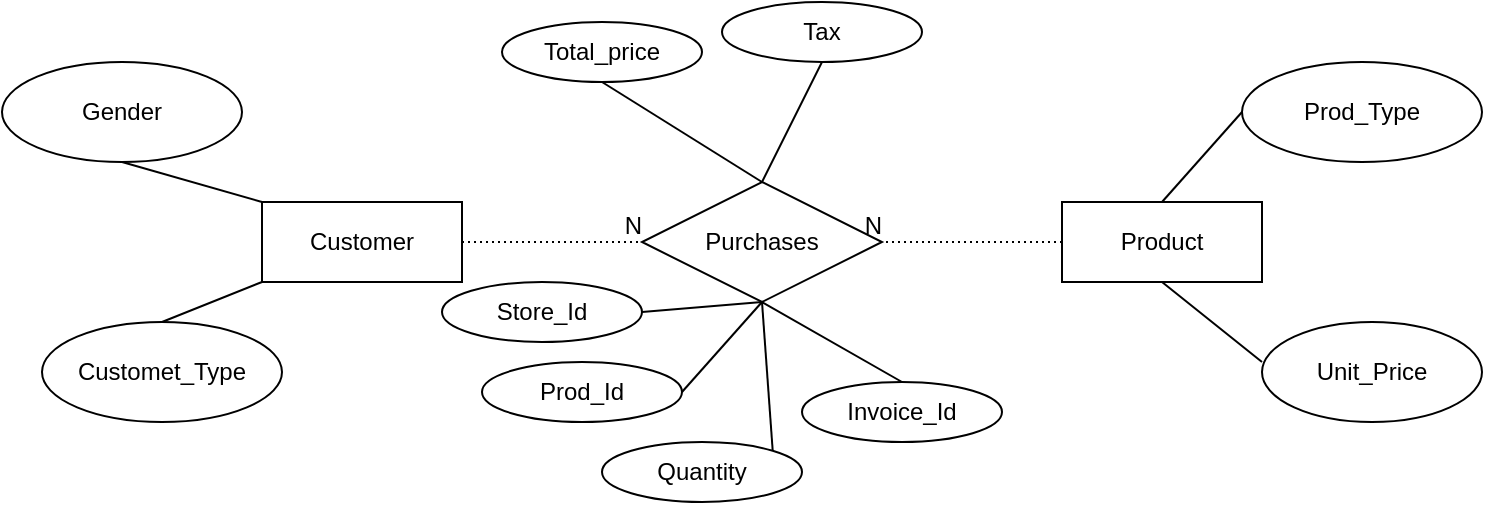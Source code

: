 <mxfile version="20.4.0" type="device"><diagram id="R2lEEEUBdFMjLlhIrx00" name="Page-1"><mxGraphModel dx="351" dy="589" grid="0" gridSize="10" guides="1" tooltips="1" connect="1" arrows="1" fold="1" page="0" pageScale="1" pageWidth="850" pageHeight="1100" math="0" shadow="0" extFonts="Permanent Marker^https://fonts.googleapis.com/css?family=Permanent+Marker"><root><mxCell id="0"/><mxCell id="1" parent="0"/><mxCell id="DljEhIX8zaWQZNmtiHN6-1" value="Customer" style="whiteSpace=wrap;html=1;align=center;" vertex="1" parent="1"><mxGeometry x="960" y="280" width="100" height="40" as="geometry"/></mxCell><mxCell id="DljEhIX8zaWQZNmtiHN6-3" value="Product" style="whiteSpace=wrap;html=1;align=center;" vertex="1" parent="1"><mxGeometry x="1360" y="280" width="100" height="40" as="geometry"/></mxCell><mxCell id="DljEhIX8zaWQZNmtiHN6-6" value="" style="endArrow=none;html=1;rounded=0;exitX=0.5;exitY=0;exitDx=0;exitDy=0;entryX=0;entryY=1;entryDx=0;entryDy=0;" edge="1" parent="1" source="DljEhIX8zaWQZNmtiHN6-9" target="DljEhIX8zaWQZNmtiHN6-1"><mxGeometry width="50" height="50" relative="1" as="geometry"><mxPoint x="910" y="330" as="sourcePoint"/><mxPoint x="1210" y="320" as="targetPoint"/></mxGeometry></mxCell><mxCell id="DljEhIX8zaWQZNmtiHN6-8" value="" style="endArrow=none;html=1;rounded=0;exitX=0;exitY=0;exitDx=0;exitDy=0;entryX=0.5;entryY=1;entryDx=0;entryDy=0;" edge="1" parent="1" source="DljEhIX8zaWQZNmtiHN6-1" target="DljEhIX8zaWQZNmtiHN6-10"><mxGeometry width="50" height="50" relative="1" as="geometry"><mxPoint x="930" y="360" as="sourcePoint"/><mxPoint x="940" y="260" as="targetPoint"/></mxGeometry></mxCell><mxCell id="DljEhIX8zaWQZNmtiHN6-9" value="Customet_Type" style="ellipse;whiteSpace=wrap;html=1;" vertex="1" parent="1"><mxGeometry x="850" y="340" width="120" height="50" as="geometry"/></mxCell><mxCell id="DljEhIX8zaWQZNmtiHN6-10" value="Gender" style="ellipse;whiteSpace=wrap;html=1;" vertex="1" parent="1"><mxGeometry x="830" y="210" width="120" height="50" as="geometry"/></mxCell><mxCell id="DljEhIX8zaWQZNmtiHN6-12" value="Purchases" style="shape=rhombus;perimeter=rhombusPerimeter;whiteSpace=wrap;html=1;align=center;" vertex="1" parent="1"><mxGeometry x="1150" y="270" width="120" height="60" as="geometry"/></mxCell><mxCell id="DljEhIX8zaWQZNmtiHN6-18" value="Unit_Price" style="ellipse;whiteSpace=wrap;html=1;" vertex="1" parent="1"><mxGeometry x="1460" y="340" width="110" height="50" as="geometry"/></mxCell><mxCell id="DljEhIX8zaWQZNmtiHN6-19" value="Prod_Type" style="ellipse;whiteSpace=wrap;html=1;" vertex="1" parent="1"><mxGeometry x="1450" y="210" width="120" height="50" as="geometry"/></mxCell><mxCell id="DljEhIX8zaWQZNmtiHN6-40" value="" style="endArrow=none;html=1;rounded=0;dashed=1;dashPattern=1 2;exitX=1;exitY=0.5;exitDx=0;exitDy=0;entryX=0;entryY=0.5;entryDx=0;entryDy=0;" edge="1" parent="1" source="DljEhIX8zaWQZNmtiHN6-1" target="DljEhIX8zaWQZNmtiHN6-12"><mxGeometry relative="1" as="geometry"><mxPoint x="1070" y="290" as="sourcePoint"/><mxPoint x="1120" y="230" as="targetPoint"/></mxGeometry></mxCell><mxCell id="DljEhIX8zaWQZNmtiHN6-41" value="N" style="resizable=0;html=1;align=right;verticalAlign=bottom;" connectable="0" vertex="1" parent="DljEhIX8zaWQZNmtiHN6-40"><mxGeometry x="1" relative="1" as="geometry"/></mxCell><mxCell id="DljEhIX8zaWQZNmtiHN6-44" value="Invoice_Id" style="ellipse;whiteSpace=wrap;html=1;" vertex="1" parent="1"><mxGeometry x="1230" y="370" width="100" height="30" as="geometry"/></mxCell><mxCell id="DljEhIX8zaWQZNmtiHN6-45" value="Quantity" style="ellipse;whiteSpace=wrap;html=1;" vertex="1" parent="1"><mxGeometry x="1130" y="400" width="100" height="30" as="geometry"/></mxCell><mxCell id="DljEhIX8zaWQZNmtiHN6-46" value="Tax" style="ellipse;whiteSpace=wrap;html=1;" vertex="1" parent="1"><mxGeometry x="1190" y="180" width="100" height="30" as="geometry"/></mxCell><mxCell id="DljEhIX8zaWQZNmtiHN6-47" value="Total_price" style="ellipse;whiteSpace=wrap;html=1;" vertex="1" parent="1"><mxGeometry x="1080" y="190" width="100" height="30" as="geometry"/></mxCell><mxCell id="DljEhIX8zaWQZNmtiHN6-48" value="" style="endArrow=none;html=1;rounded=0;exitX=0.5;exitY=1;exitDx=0;exitDy=0;" edge="1" parent="1" source="DljEhIX8zaWQZNmtiHN6-47"><mxGeometry width="50" height="50" relative="1" as="geometry"><mxPoint x="920" y="350" as="sourcePoint"/><mxPoint x="1210" y="270" as="targetPoint"/></mxGeometry></mxCell><mxCell id="DljEhIX8zaWQZNmtiHN6-49" value="" style="endArrow=none;html=1;rounded=0;exitX=0.5;exitY=0;exitDx=0;exitDy=0;" edge="1" parent="1" source="DljEhIX8zaWQZNmtiHN6-44"><mxGeometry width="50" height="50" relative="1" as="geometry"><mxPoint x="1090" y="415" as="sourcePoint"/><mxPoint x="1210" y="330" as="targetPoint"/></mxGeometry></mxCell><mxCell id="DljEhIX8zaWQZNmtiHN6-50" value="" style="endArrow=none;html=1;rounded=0;exitX=0.5;exitY=1;exitDx=0;exitDy=0;entryX=0.5;entryY=0;entryDx=0;entryDy=0;" edge="1" parent="1" source="DljEhIX8zaWQZNmtiHN6-46" target="DljEhIX8zaWQZNmtiHN6-12"><mxGeometry width="50" height="50" relative="1" as="geometry"><mxPoint x="1180" y="510" as="sourcePoint"/><mxPoint x="1170" y="450" as="targetPoint"/></mxGeometry></mxCell><mxCell id="DljEhIX8zaWQZNmtiHN6-51" value="" style="endArrow=none;html=1;rounded=0;dashed=1;dashPattern=1 2;exitX=0;exitY=0.5;exitDx=0;exitDy=0;entryX=1;entryY=0.5;entryDx=0;entryDy=0;" edge="1" parent="1" source="DljEhIX8zaWQZNmtiHN6-3" target="DljEhIX8zaWQZNmtiHN6-12"><mxGeometry relative="1" as="geometry"><mxPoint x="1070" y="310" as="sourcePoint"/><mxPoint x="1160" y="310" as="targetPoint"/></mxGeometry></mxCell><mxCell id="DljEhIX8zaWQZNmtiHN6-52" value="N" style="resizable=0;html=1;align=right;verticalAlign=bottom;" connectable="0" vertex="1" parent="DljEhIX8zaWQZNmtiHN6-51"><mxGeometry x="1" relative="1" as="geometry"/></mxCell><mxCell id="DljEhIX8zaWQZNmtiHN6-53" value="" style="endArrow=none;html=1;rounded=0;exitX=0.5;exitY=1;exitDx=0;exitDy=0;entryX=1;entryY=0;entryDx=0;entryDy=0;" edge="1" parent="1" source="DljEhIX8zaWQZNmtiHN6-12" target="DljEhIX8zaWQZNmtiHN6-45"><mxGeometry width="50" height="50" relative="1" as="geometry"><mxPoint x="1250" y="220" as="sourcePoint"/><mxPoint x="1220" y="280" as="targetPoint"/></mxGeometry></mxCell><mxCell id="DljEhIX8zaWQZNmtiHN6-54" value="Store_Id" style="ellipse;whiteSpace=wrap;html=1;" vertex="1" parent="1"><mxGeometry x="1050" y="320" width="100" height="30" as="geometry"/></mxCell><mxCell id="DljEhIX8zaWQZNmtiHN6-56" value="Prod_Id" style="ellipse;whiteSpace=wrap;html=1;" vertex="1" parent="1"><mxGeometry x="1070" y="360" width="100" height="30" as="geometry"/></mxCell><mxCell id="DljEhIX8zaWQZNmtiHN6-57" value="" style="endArrow=none;html=1;rounded=0;entryX=1;entryY=0.5;entryDx=0;entryDy=0;" edge="1" parent="1" target="DljEhIX8zaWQZNmtiHN6-56"><mxGeometry width="50" height="50" relative="1" as="geometry"><mxPoint x="1210" y="330" as="sourcePoint"/><mxPoint x="1220" y="280" as="targetPoint"/></mxGeometry></mxCell><mxCell id="DljEhIX8zaWQZNmtiHN6-58" value="" style="endArrow=none;html=1;rounded=0;entryX=1;entryY=0.5;entryDx=0;entryDy=0;" edge="1" parent="1" target="DljEhIX8zaWQZNmtiHN6-54"><mxGeometry width="50" height="50" relative="1" as="geometry"><mxPoint x="1210" y="330" as="sourcePoint"/><mxPoint x="1180" y="385" as="targetPoint"/></mxGeometry></mxCell><mxCell id="DljEhIX8zaWQZNmtiHN6-59" value="" style="endArrow=none;html=1;rounded=0;exitX=0;exitY=0.5;exitDx=0;exitDy=0;entryX=0.5;entryY=0;entryDx=0;entryDy=0;" edge="1" parent="1" source="DljEhIX8zaWQZNmtiHN6-19" target="DljEhIX8zaWQZNmtiHN6-3"><mxGeometry width="50" height="50" relative="1" as="geometry"><mxPoint x="1250" y="220" as="sourcePoint"/><mxPoint x="1220" y="280" as="targetPoint"/></mxGeometry></mxCell><mxCell id="DljEhIX8zaWQZNmtiHN6-60" value="" style="endArrow=none;html=1;rounded=0;exitX=0;exitY=0.4;exitDx=0;exitDy=0;entryX=0.5;entryY=1;entryDx=0;entryDy=0;exitPerimeter=0;" edge="1" parent="1" source="DljEhIX8zaWQZNmtiHN6-18" target="DljEhIX8zaWQZNmtiHN6-3"><mxGeometry width="50" height="50" relative="1" as="geometry"><mxPoint x="1460" y="245" as="sourcePoint"/><mxPoint x="1420" y="290" as="targetPoint"/></mxGeometry></mxCell></root></mxGraphModel></diagram></mxfile>